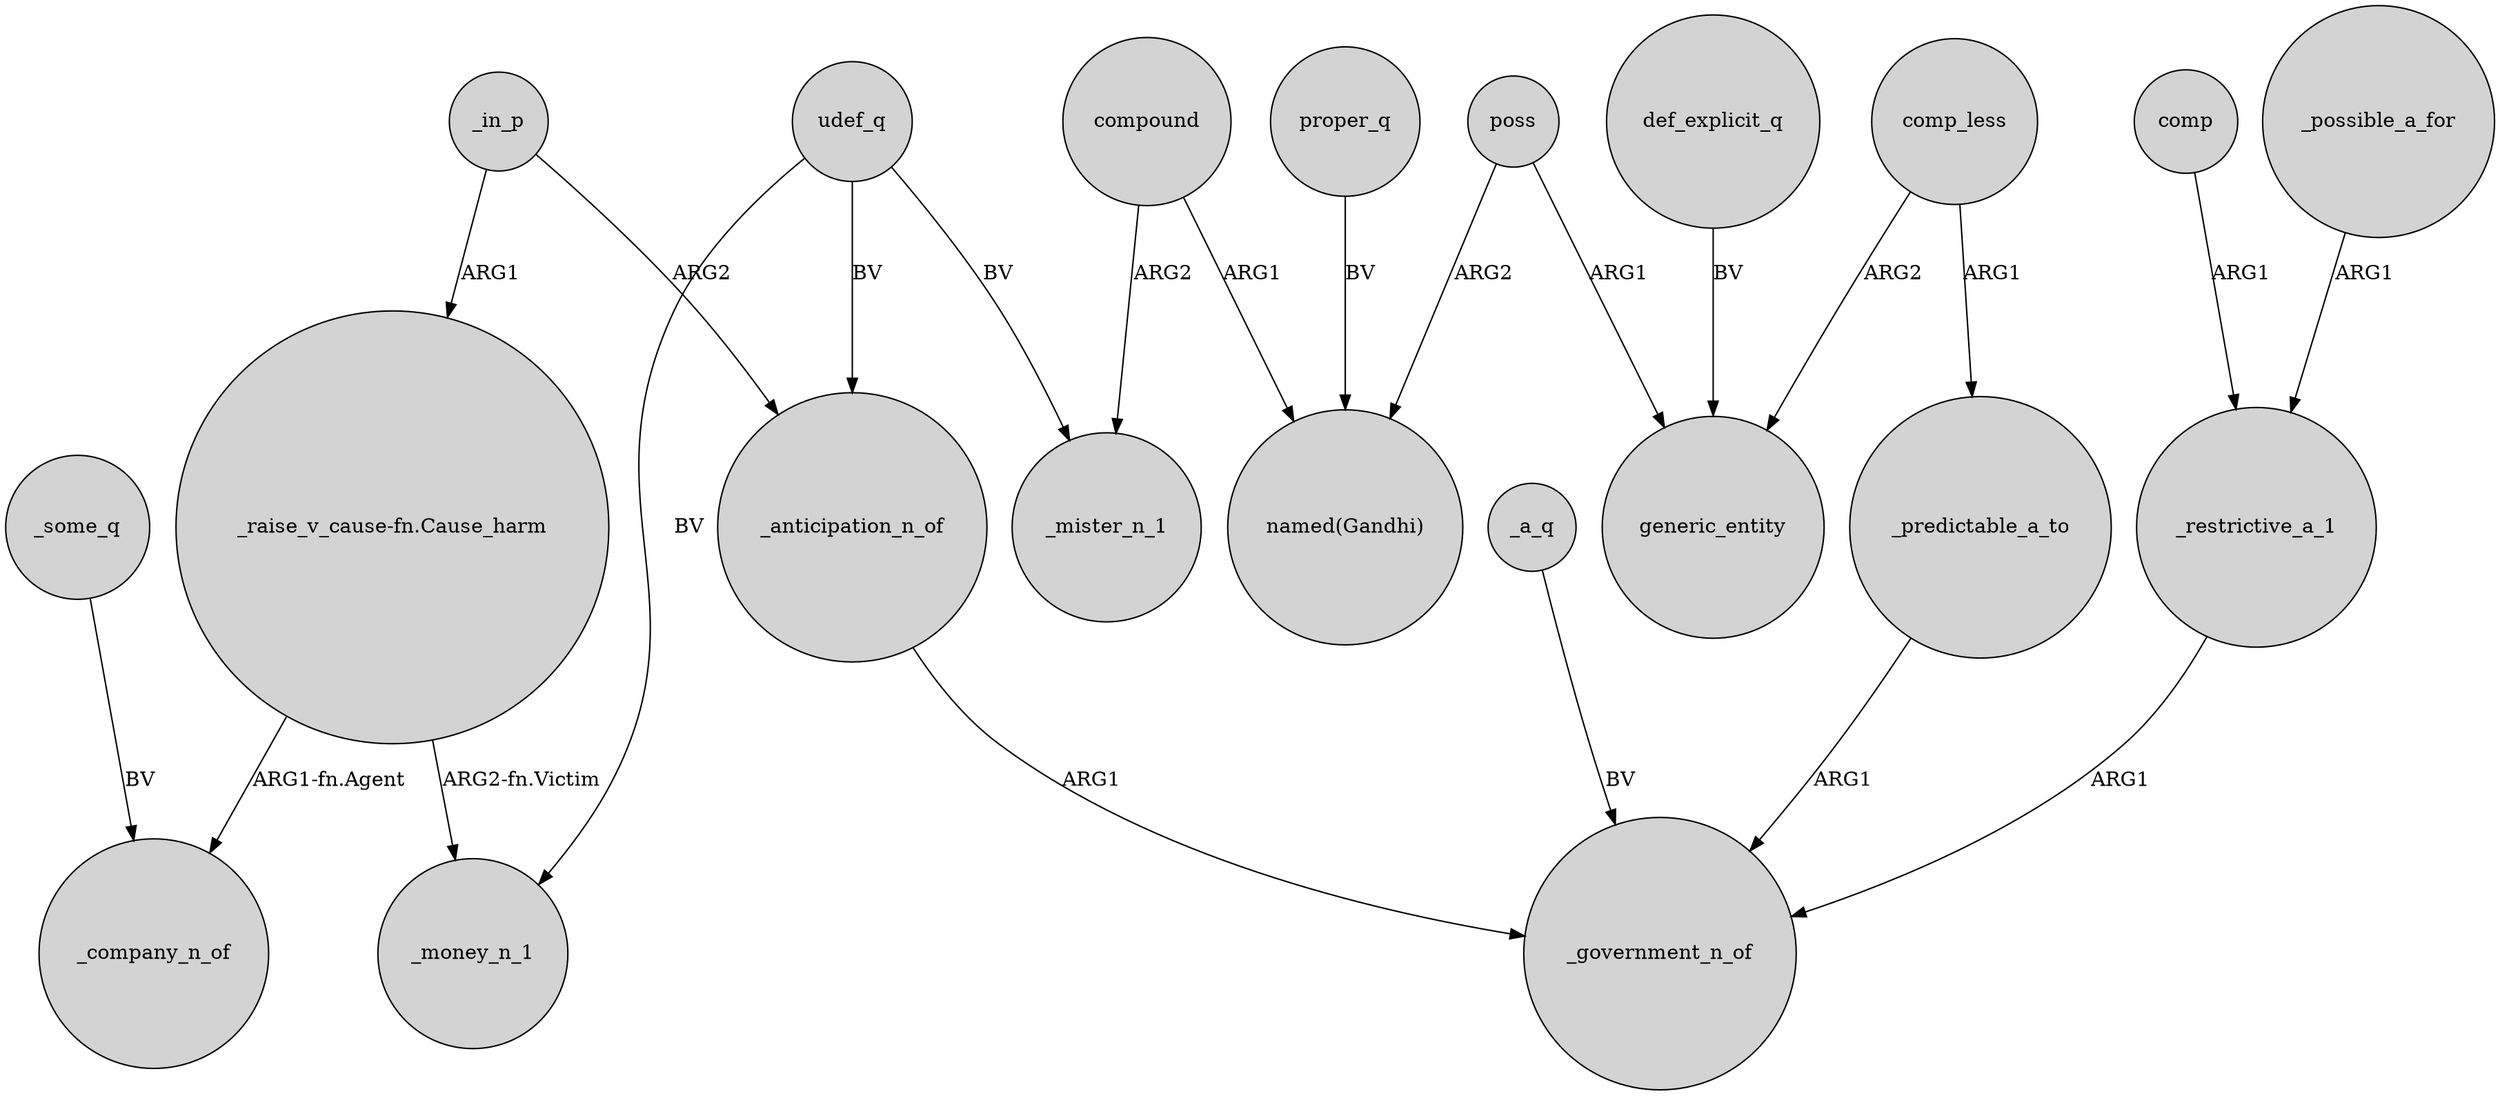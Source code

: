 digraph {
	node [shape=circle style=filled]
	compound -> _mister_n_1 [label=ARG2]
	"_raise_v_cause-fn.Cause_harm" -> _money_n_1 [label="ARG2-fn.Victim"]
	def_explicit_q -> generic_entity [label=BV]
	poss -> "named(Gandhi)" [label=ARG2]
	_in_p -> "_raise_v_cause-fn.Cause_harm" [label=ARG1]
	udef_q -> _mister_n_1 [label=BV]
	poss -> generic_entity [label=ARG1]
	_in_p -> _anticipation_n_of [label=ARG2]
	udef_q -> _money_n_1 [label=BV]
	_a_q -> _government_n_of [label=BV]
	udef_q -> _anticipation_n_of [label=BV]
	_predictable_a_to -> _government_n_of [label=ARG1]
	_anticipation_n_of -> _government_n_of [label=ARG1]
	comp_less -> _predictable_a_to [label=ARG1]
	compound -> "named(Gandhi)" [label=ARG1]
	"_raise_v_cause-fn.Cause_harm" -> _company_n_of [label="ARG1-fn.Agent"]
	_possible_a_for -> _restrictive_a_1 [label=ARG1]
	proper_q -> "named(Gandhi)" [label=BV]
	_restrictive_a_1 -> _government_n_of [label=ARG1]
	_some_q -> _company_n_of [label=BV]
	comp_less -> generic_entity [label=ARG2]
	comp -> _restrictive_a_1 [label=ARG1]
}
